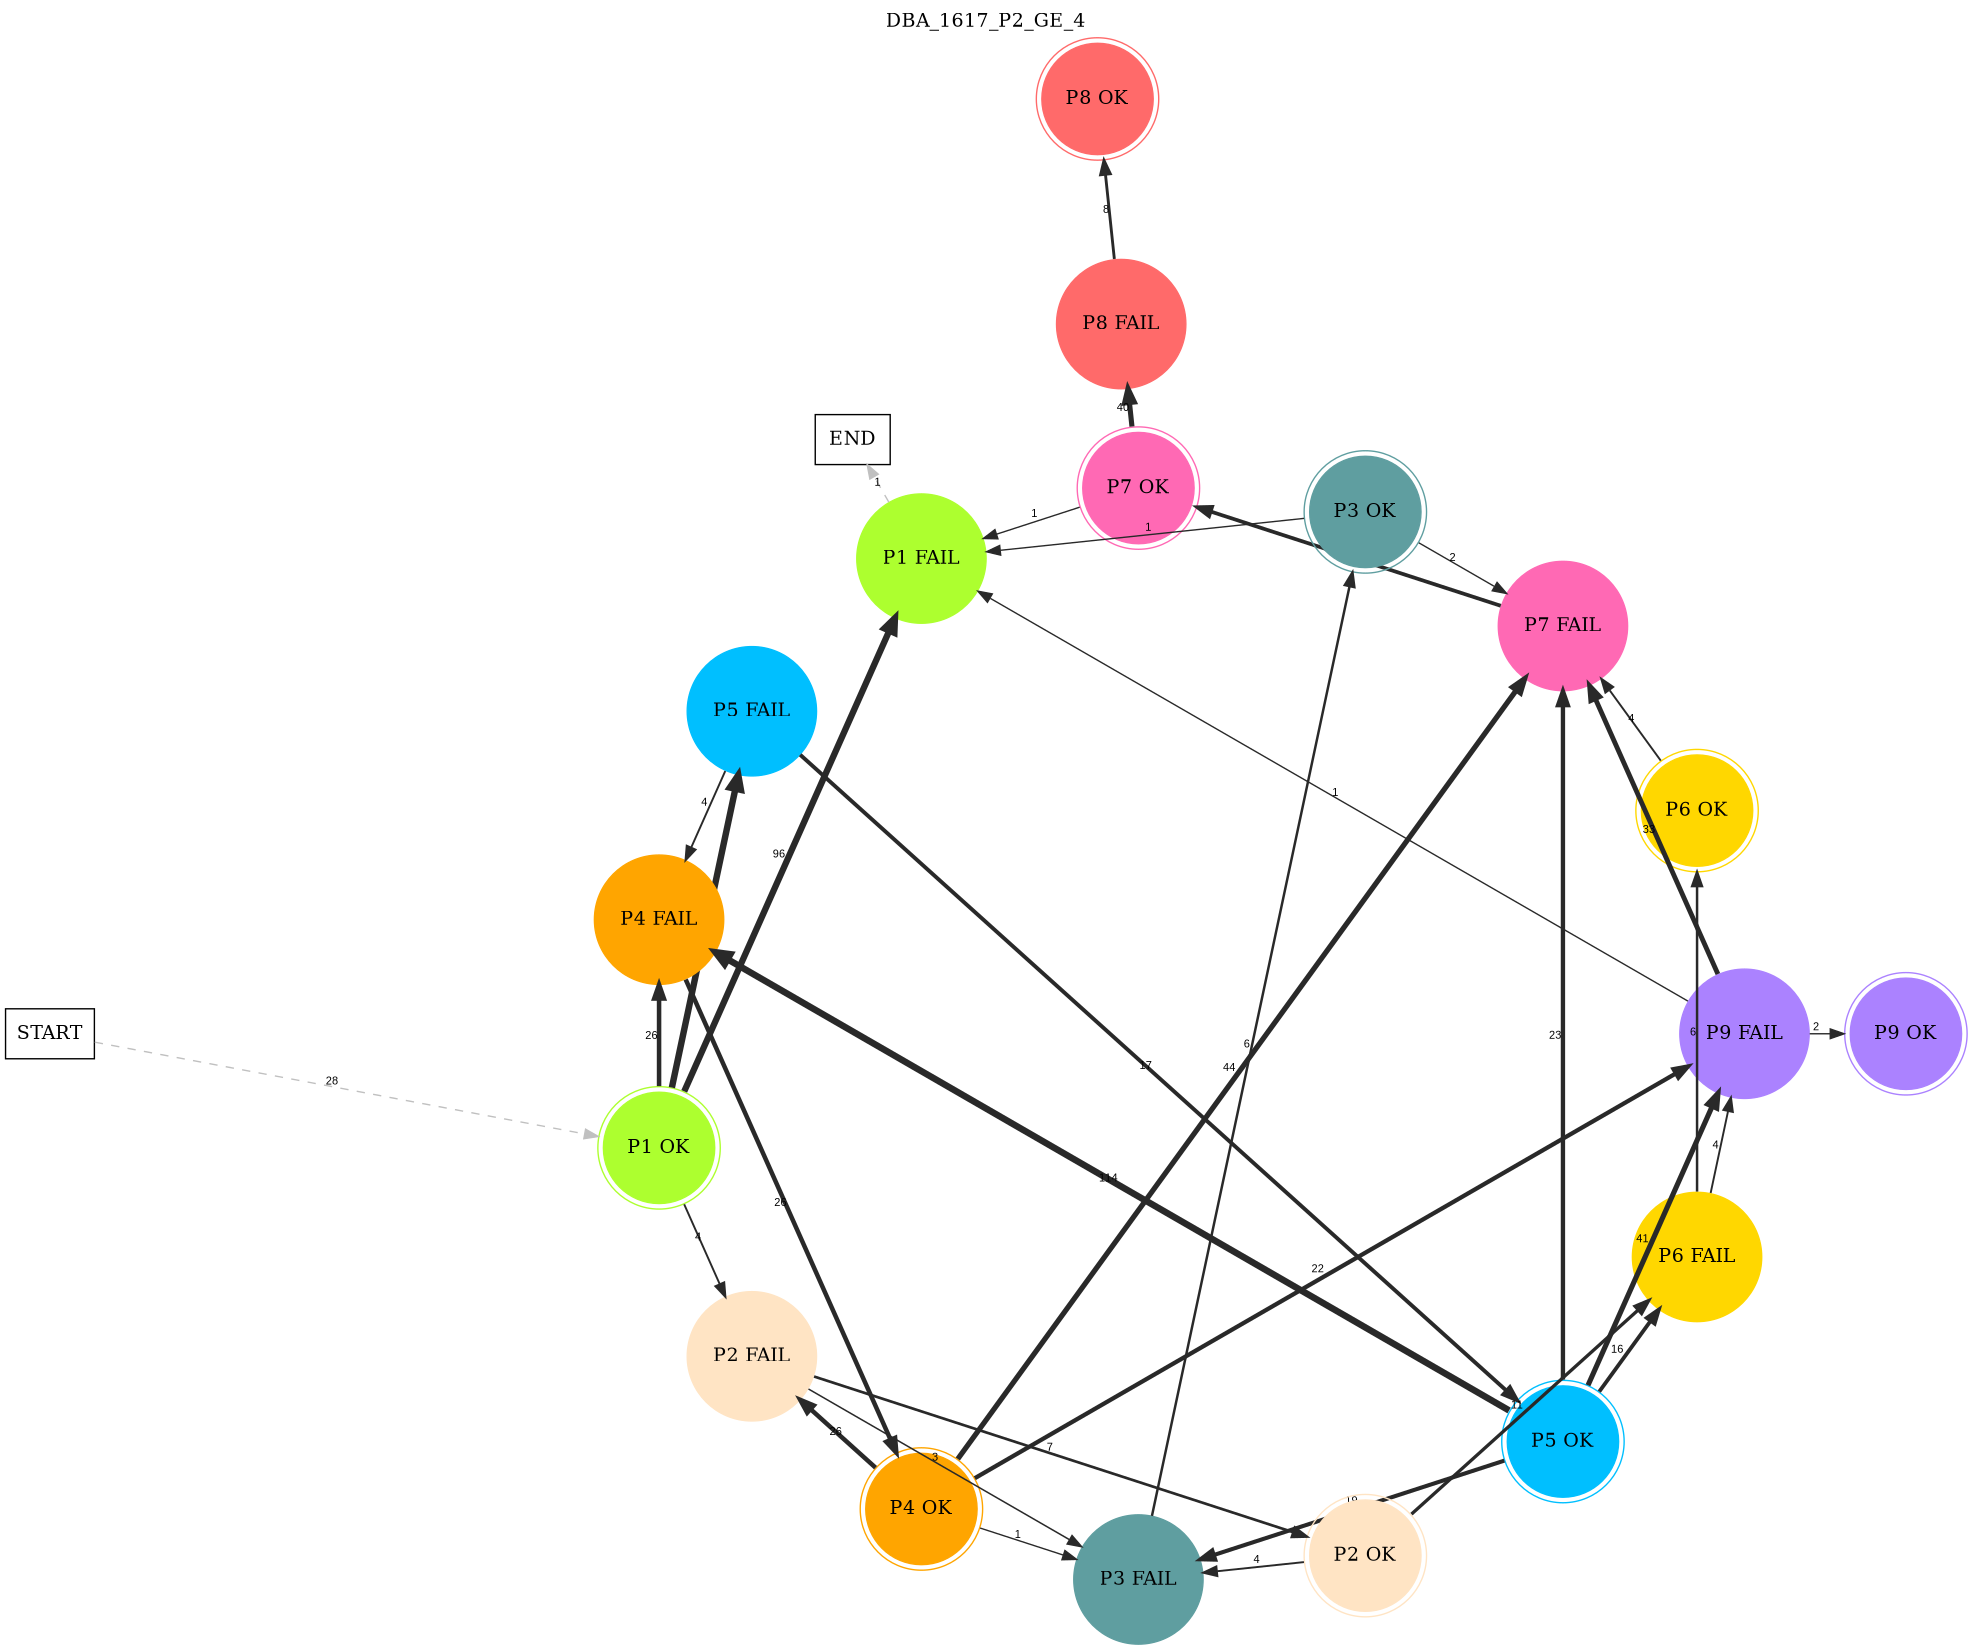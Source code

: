digraph DBA_1617_P2_GE_4 {
	labelloc="t";
	label=DBA_1617_P2_GE_4;
	dpi = 150
	size="16,11!";
	margin = 0;
layout=circo;
"START" [shape=box, fillcolor=white, style=filled, color=black]
"P1 OK" [shape=circle, color=greenyellow, peripheries=2, style=filled]
"P1 FAIL" [shape=circle, color=greenyellow, style=filled]
"P5 FAIL" [shape=circle, color=deepskyblue, style=filled]
"P5 OK" [shape=circle, color=deepskyblue, peripheries=2, style=filled]
"P4 FAIL" [shape=circle, color=orange, style=filled]
"P4 OK" [shape=circle, color=orange, peripheries=2, style=filled]
"P2 FAIL" [shape=circle, color=bisque, style=filled]
"P2 OK" [shape=circle, color=bisque, peripheries=2, style=filled]
"P6 FAIL" [shape=circle, color=gold, style=filled]
"P6 OK" [shape=circle, color=gold, peripheries=2, style=filled]
"P9 FAIL" [shape=circle, color=mediumpurple1, style=filled]
"P7 FAIL" [shape=circle, color=hotpink, style=filled]
"P3 FAIL" [shape=circle, color=cadetblue, style=filled]
"P3 OK" [shape=circle, color=cadetblue, peripheries=2, style=filled]
"P7 OK" [shape=circle, color=hotpink, peripheries=2, style=filled]
"P8 FAIL" [shape=circle, color=indianred1, style=filled]
"P8 OK" [shape=circle, color=indianred1, peripheries=2, style=filled]
"P9 OK" [shape=circle, color=mediumpurple1, peripheries=2, style=filled]
"END" [shape=box, fillcolor=white, style=filled, color=black]
"START" -> "P1 OK" [ style = dashed color=grey label ="28" labelfloat=false fontname="Arial" fontsize=8]

"P1 OK" -> "P1 FAIL" [ color=grey16 penwidth = "4.56434819146784"label ="96" labelfloat=false fontname="Arial" fontsize=8]

"P1 OK" -> "P5 FAIL" [ color=grey16 penwidth = "4.64439089914137"label ="104" labelfloat=false fontname="Arial" fontsize=8]

"P1 OK" -> "P4 FAIL" [ color=grey16 penwidth = "3.25809653802148"label ="26" labelfloat=false fontname="Arial" fontsize=8]

"P1 OK" -> "P2 FAIL" [ color=grey16 penwidth = "1.38629436111989"label ="4" labelfloat=false fontname="Arial" fontsize=8]

"P1 FAIL" -> "END" [ style = dashed color=grey label ="1" labelfloat=false fontname="Arial" fontsize=8]

"P5 FAIL" -> "P5 OK" [ color=grey16 penwidth = "2.83321334405622"label ="17" labelfloat=false fontname="Arial" fontsize=8]

"P5 FAIL" -> "P4 FAIL" [ color=grey16 penwidth = "1.38629436111989"label ="4" labelfloat=false fontname="Arial" fontsize=8]

"P5 OK" -> "P4 FAIL" [ color=grey16 penwidth = "4.7361984483945"label ="114" labelfloat=false fontname="Arial" fontsize=8]

"P5 OK" -> "P6 FAIL" [ color=grey16 penwidth = "2.77258872223978"label ="16" labelfloat=false fontname="Arial" fontsize=8]

"P5 OK" -> "P9 FAIL" [ color=grey16 penwidth = "3.71357206670431"label ="41" labelfloat=false fontname="Arial" fontsize=8]

"P5 OK" -> "P7 FAIL" [ color=grey16 penwidth = "3.13549421592915"label ="23" labelfloat=false fontname="Arial" fontsize=8]

"P5 OK" -> "P3 FAIL" [ color=grey16 penwidth = "2.94443897916644"label ="19" labelfloat=false fontname="Arial" fontsize=8]

"P4 FAIL" -> "P4 OK" [ color=grey16 penwidth = "3.25809653802148"label ="26" labelfloat=false fontname="Arial" fontsize=8]

"P4 OK" -> "P2 FAIL" [ color=grey16 penwidth = "3.25809653802148"label ="26" labelfloat=false fontname="Arial" fontsize=8]

"P4 OK" -> "P9 FAIL" [ color=grey16 penwidth = "3.09104245335832"label ="22" labelfloat=false fontname="Arial" fontsize=8]

"P4 OK" -> "P7 FAIL" [ color=grey16 penwidth = "3.78418963391826"label ="44" labelfloat=false fontname="Arial" fontsize=8]

"P4 OK" -> "P3 FAIL" [ color=grey16 penwidth = "1"label ="1" labelfloat=false fontname="Arial" fontsize=8]

"P2 FAIL" -> "P2 OK" [ color=grey16 penwidth = "1.94591014905531"label ="7" labelfloat=false fontname="Arial" fontsize=8]

"P2 FAIL" -> "P3 FAIL" [ color=grey16 penwidth = "1.09861228866811"label ="3" labelfloat=false fontname="Arial" fontsize=8]

"P2 OK" -> "P6 FAIL" [ color=grey16 penwidth = "2.39789527279837"label ="11" labelfloat=false fontname="Arial" fontsize=8]

"P2 OK" -> "P3 FAIL" [ color=grey16 penwidth = "1.38629436111989"label ="4" labelfloat=false fontname="Arial" fontsize=8]

"P6 FAIL" -> "P6 OK" [ color=grey16 penwidth = "1.79175946922805"label ="6" labelfloat=false fontname="Arial" fontsize=8]

"P6 FAIL" -> "P9 FAIL" [ color=grey16 penwidth = "1.38629436111989"label ="4" labelfloat=false fontname="Arial" fontsize=8]

"P6 OK" -> "P7 FAIL" [ color=grey16 penwidth = "1.38629436111989"label ="4" labelfloat=false fontname="Arial" fontsize=8]

"P9 FAIL" -> "P1 FAIL" [ color=grey16 penwidth = "1"label ="1" labelfloat=false fontname="Arial" fontsize=8]

"P9 FAIL" -> "P7 FAIL" [ color=grey16 penwidth = "3.49650756146648"label ="33" labelfloat=false fontname="Arial" fontsize=8]

"P9 FAIL" -> "P9 OK" [ color=grey16 penwidth = "1"label ="2" labelfloat=false fontname="Arial" fontsize=8]

"P7 FAIL" -> "P7 OK" [ color=grey16 penwidth = "2.70805020110221"label ="15" labelfloat=false fontname="Arial" fontsize=8]

"P3 FAIL" -> "P3 OK" [ color=grey16 penwidth = "1.79175946922805"label ="6" labelfloat=false fontname="Arial" fontsize=8]

"P3 OK" -> "P1 FAIL" [ color=grey16 penwidth = "1"label ="1" labelfloat=false fontname="Arial" fontsize=8]

"P3 OK" -> "P7 FAIL" [ color=grey16 penwidth = "1"label ="2" labelfloat=false fontname="Arial" fontsize=8]

"P7 OK" -> "P1 FAIL" [ color=grey16 penwidth = "1"label ="1" labelfloat=false fontname="Arial" fontsize=8]

"P7 OK" -> "P8 FAIL" [ color=grey16 penwidth = "3.68887945411394"label ="40" labelfloat=false fontname="Arial" fontsize=8]

"P8 FAIL" -> "P8 OK" [ color=grey16 penwidth = "2.07944154167984"label ="8" labelfloat=false fontname="Arial" fontsize=8]

}
